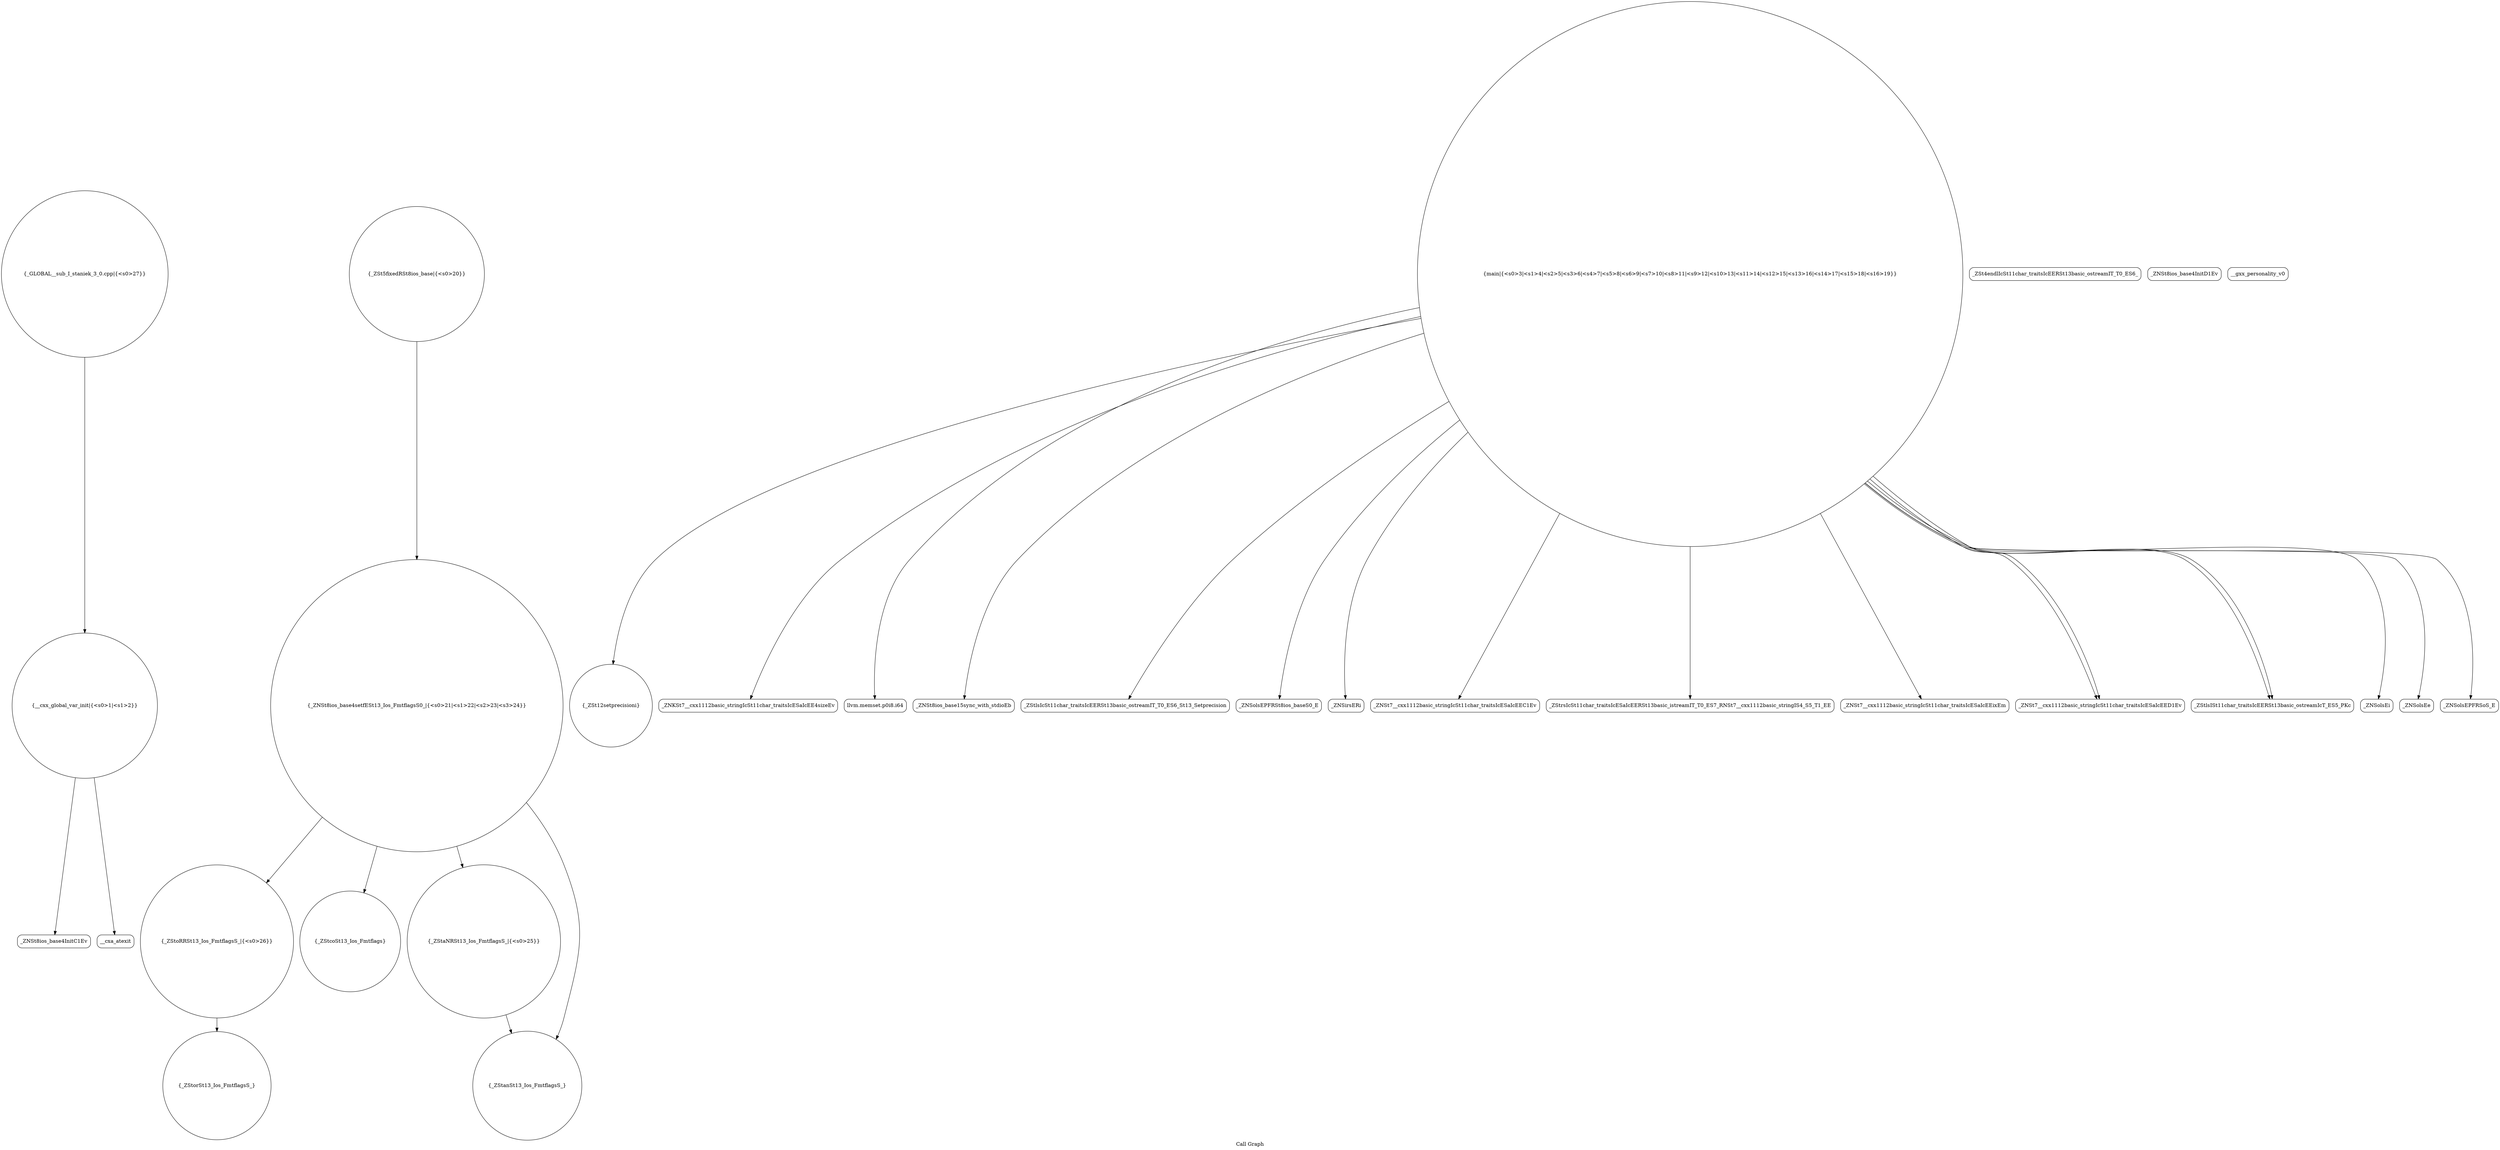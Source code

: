digraph "Call Graph" {
	label="Call Graph";

	Node0x56398578f920 [shape=record,shape=circle,label="{__cxx_global_var_init|{<s0>1|<s1>2}}"];
	Node0x56398578f920:s0 -> Node0x5639857eb660[color=black];
	Node0x56398578f920:s1 -> Node0x5639857eb760[color=black];
	Node0x5639857ec2e0 [shape=record,shape=circle,label="{_ZStoRRSt13_Ios_FmtflagsS_|{<s0>26}}"];
	Node0x5639857ec2e0:s0 -> Node0x5639857ec3e0[color=black];
	Node0x5639857eb960 [shape=record,shape=circle,label="{_ZSt12setprecisioni}"];
	Node0x5639857ebce0 [shape=record,shape=Mrecord,label="{_ZNKSt7__cxx1112basic_stringIcSt11char_traitsIcESaIcEE4sizeEv}"];
	Node0x5639857ec060 [shape=record,shape=Mrecord,label="{_ZSt4endlIcSt11char_traitsIcEERSt13basic_ostreamIT_T0_ES6_}"];
	Node0x5639857eb6e0 [shape=record,shape=Mrecord,label="{_ZNSt8ios_base4InitD1Ev}"];
	Node0x5639857ec3e0 [shape=record,shape=circle,label="{_ZStorSt13_Ios_FmtflagsS_}"];
	Node0x5639857eba60 [shape=record,shape=circle,label="{_ZSt5fixedRSt8ios_base|{<s0>20}}"];
	Node0x5639857eba60:s0 -> Node0x5639857ec160[color=black];
	Node0x5639857ebde0 [shape=record,shape=Mrecord,label="{llvm.memset.p0i8.i64}"];
	Node0x5639857ec160 [shape=record,shape=circle,label="{_ZNSt8ios_base4setfESt13_Ios_FmtflagsS0_|{<s0>21|<s1>22|<s2>23|<s3>24}}"];
	Node0x5639857ec160:s0 -> Node0x5639857ec260[color=black];
	Node0x5639857ec160:s1 -> Node0x5639857ec1e0[color=black];
	Node0x5639857ec160:s2 -> Node0x5639857ec360[color=black];
	Node0x5639857ec160:s3 -> Node0x5639857ec2e0[color=black];
	Node0x5639857eb7e0 [shape=record,shape=circle,label="{main|{<s0>3|<s1>4|<s2>5|<s3>6|<s4>7|<s5>8|<s6>9|<s7>10|<s8>11|<s9>12|<s10>13|<s11>14|<s12>15|<s13>16|<s14>17|<s15>18|<s16>19}}"];
	Node0x5639857eb7e0:s0 -> Node0x5639857eb860[color=black];
	Node0x5639857eb7e0:s1 -> Node0x5639857eb960[color=black];
	Node0x5639857eb7e0:s2 -> Node0x5639857eb8e0[color=black];
	Node0x5639857eb7e0:s3 -> Node0x5639857eb9e0[color=black];
	Node0x5639857eb7e0:s4 -> Node0x5639857ebae0[color=black];
	Node0x5639857eb7e0:s5 -> Node0x5639857ebb60[color=black];
	Node0x5639857eb7e0:s6 -> Node0x5639857ebbe0[color=black];
	Node0x5639857eb7e0:s7 -> Node0x5639857ebce0[color=black];
	Node0x5639857eb7e0:s8 -> Node0x5639857ebd60[color=black];
	Node0x5639857eb7e0:s9 -> Node0x5639857ec0e0[color=black];
	Node0x5639857eb7e0:s10 -> Node0x5639857ebde0[color=black];
	Node0x5639857eb7e0:s11 -> Node0x5639857ebe60[color=black];
	Node0x5639857eb7e0:s12 -> Node0x5639857ebee0[color=black];
	Node0x5639857eb7e0:s13 -> Node0x5639857ebe60[color=black];
	Node0x5639857eb7e0:s14 -> Node0x5639857ebf60[color=black];
	Node0x5639857eb7e0:s15 -> Node0x5639857ebfe0[color=black];
	Node0x5639857eb7e0:s16 -> Node0x5639857ec0e0[color=black];
	Node0x5639857ebb60 [shape=record,shape=Mrecord,label="{_ZNSt7__cxx1112basic_stringIcSt11char_traitsIcESaIcEEC1Ev}"];
	Node0x5639857ebee0 [shape=record,shape=Mrecord,label="{_ZNSolsEi}"];
	Node0x5639857ec260 [shape=record,shape=circle,label="{_ZStcoSt13_Ios_Fmtflags}"];
	Node0x5639857eb8e0 [shape=record,shape=Mrecord,label="{_ZStlsIcSt11char_traitsIcEERSt13basic_ostreamIT_T0_ES6_St13_Setprecision}"];
	Node0x5639857ebc60 [shape=record,shape=Mrecord,label="{__gxx_personality_v0}"];
	Node0x5639857ebfe0 [shape=record,shape=Mrecord,label="{_ZNSolsEPFRSoS_E}"];
	Node0x5639857eb660 [shape=record,shape=Mrecord,label="{_ZNSt8ios_base4InitC1Ev}"];
	Node0x5639857ec360 [shape=record,shape=circle,label="{_ZStanSt13_Ios_FmtflagsS_}"];
	Node0x5639857eb9e0 [shape=record,shape=Mrecord,label="{_ZNSolsEPFRSt8ios_baseS0_E}"];
	Node0x5639857ebd60 [shape=record,shape=Mrecord,label="{_ZNSt7__cxx1112basic_stringIcSt11char_traitsIcESaIcEEixEm}"];
	Node0x5639857ec0e0 [shape=record,shape=Mrecord,label="{_ZNSt7__cxx1112basic_stringIcSt11char_traitsIcESaIcEED1Ev}"];
	Node0x5639857eb760 [shape=record,shape=Mrecord,label="{__cxa_atexit}"];
	Node0x5639857ec460 [shape=record,shape=circle,label="{_GLOBAL__sub_I_staniek_3_0.cpp|{<s0>27}}"];
	Node0x5639857ec460:s0 -> Node0x56398578f920[color=black];
	Node0x5639857ebae0 [shape=record,shape=Mrecord,label="{_ZNSirsERi}"];
	Node0x5639857ebe60 [shape=record,shape=Mrecord,label="{_ZStlsISt11char_traitsIcEERSt13basic_ostreamIcT_ES5_PKc}"];
	Node0x5639857ec1e0 [shape=record,shape=circle,label="{_ZStaNRSt13_Ios_FmtflagsS_|{<s0>25}}"];
	Node0x5639857ec1e0:s0 -> Node0x5639857ec360[color=black];
	Node0x5639857eb860 [shape=record,shape=Mrecord,label="{_ZNSt8ios_base15sync_with_stdioEb}"];
	Node0x5639857ebbe0 [shape=record,shape=Mrecord,label="{_ZStrsIcSt11char_traitsIcESaIcEERSt13basic_istreamIT_T0_ES7_RNSt7__cxx1112basic_stringIS4_S5_T1_EE}"];
	Node0x5639857ebf60 [shape=record,shape=Mrecord,label="{_ZNSolsEe}"];
}
